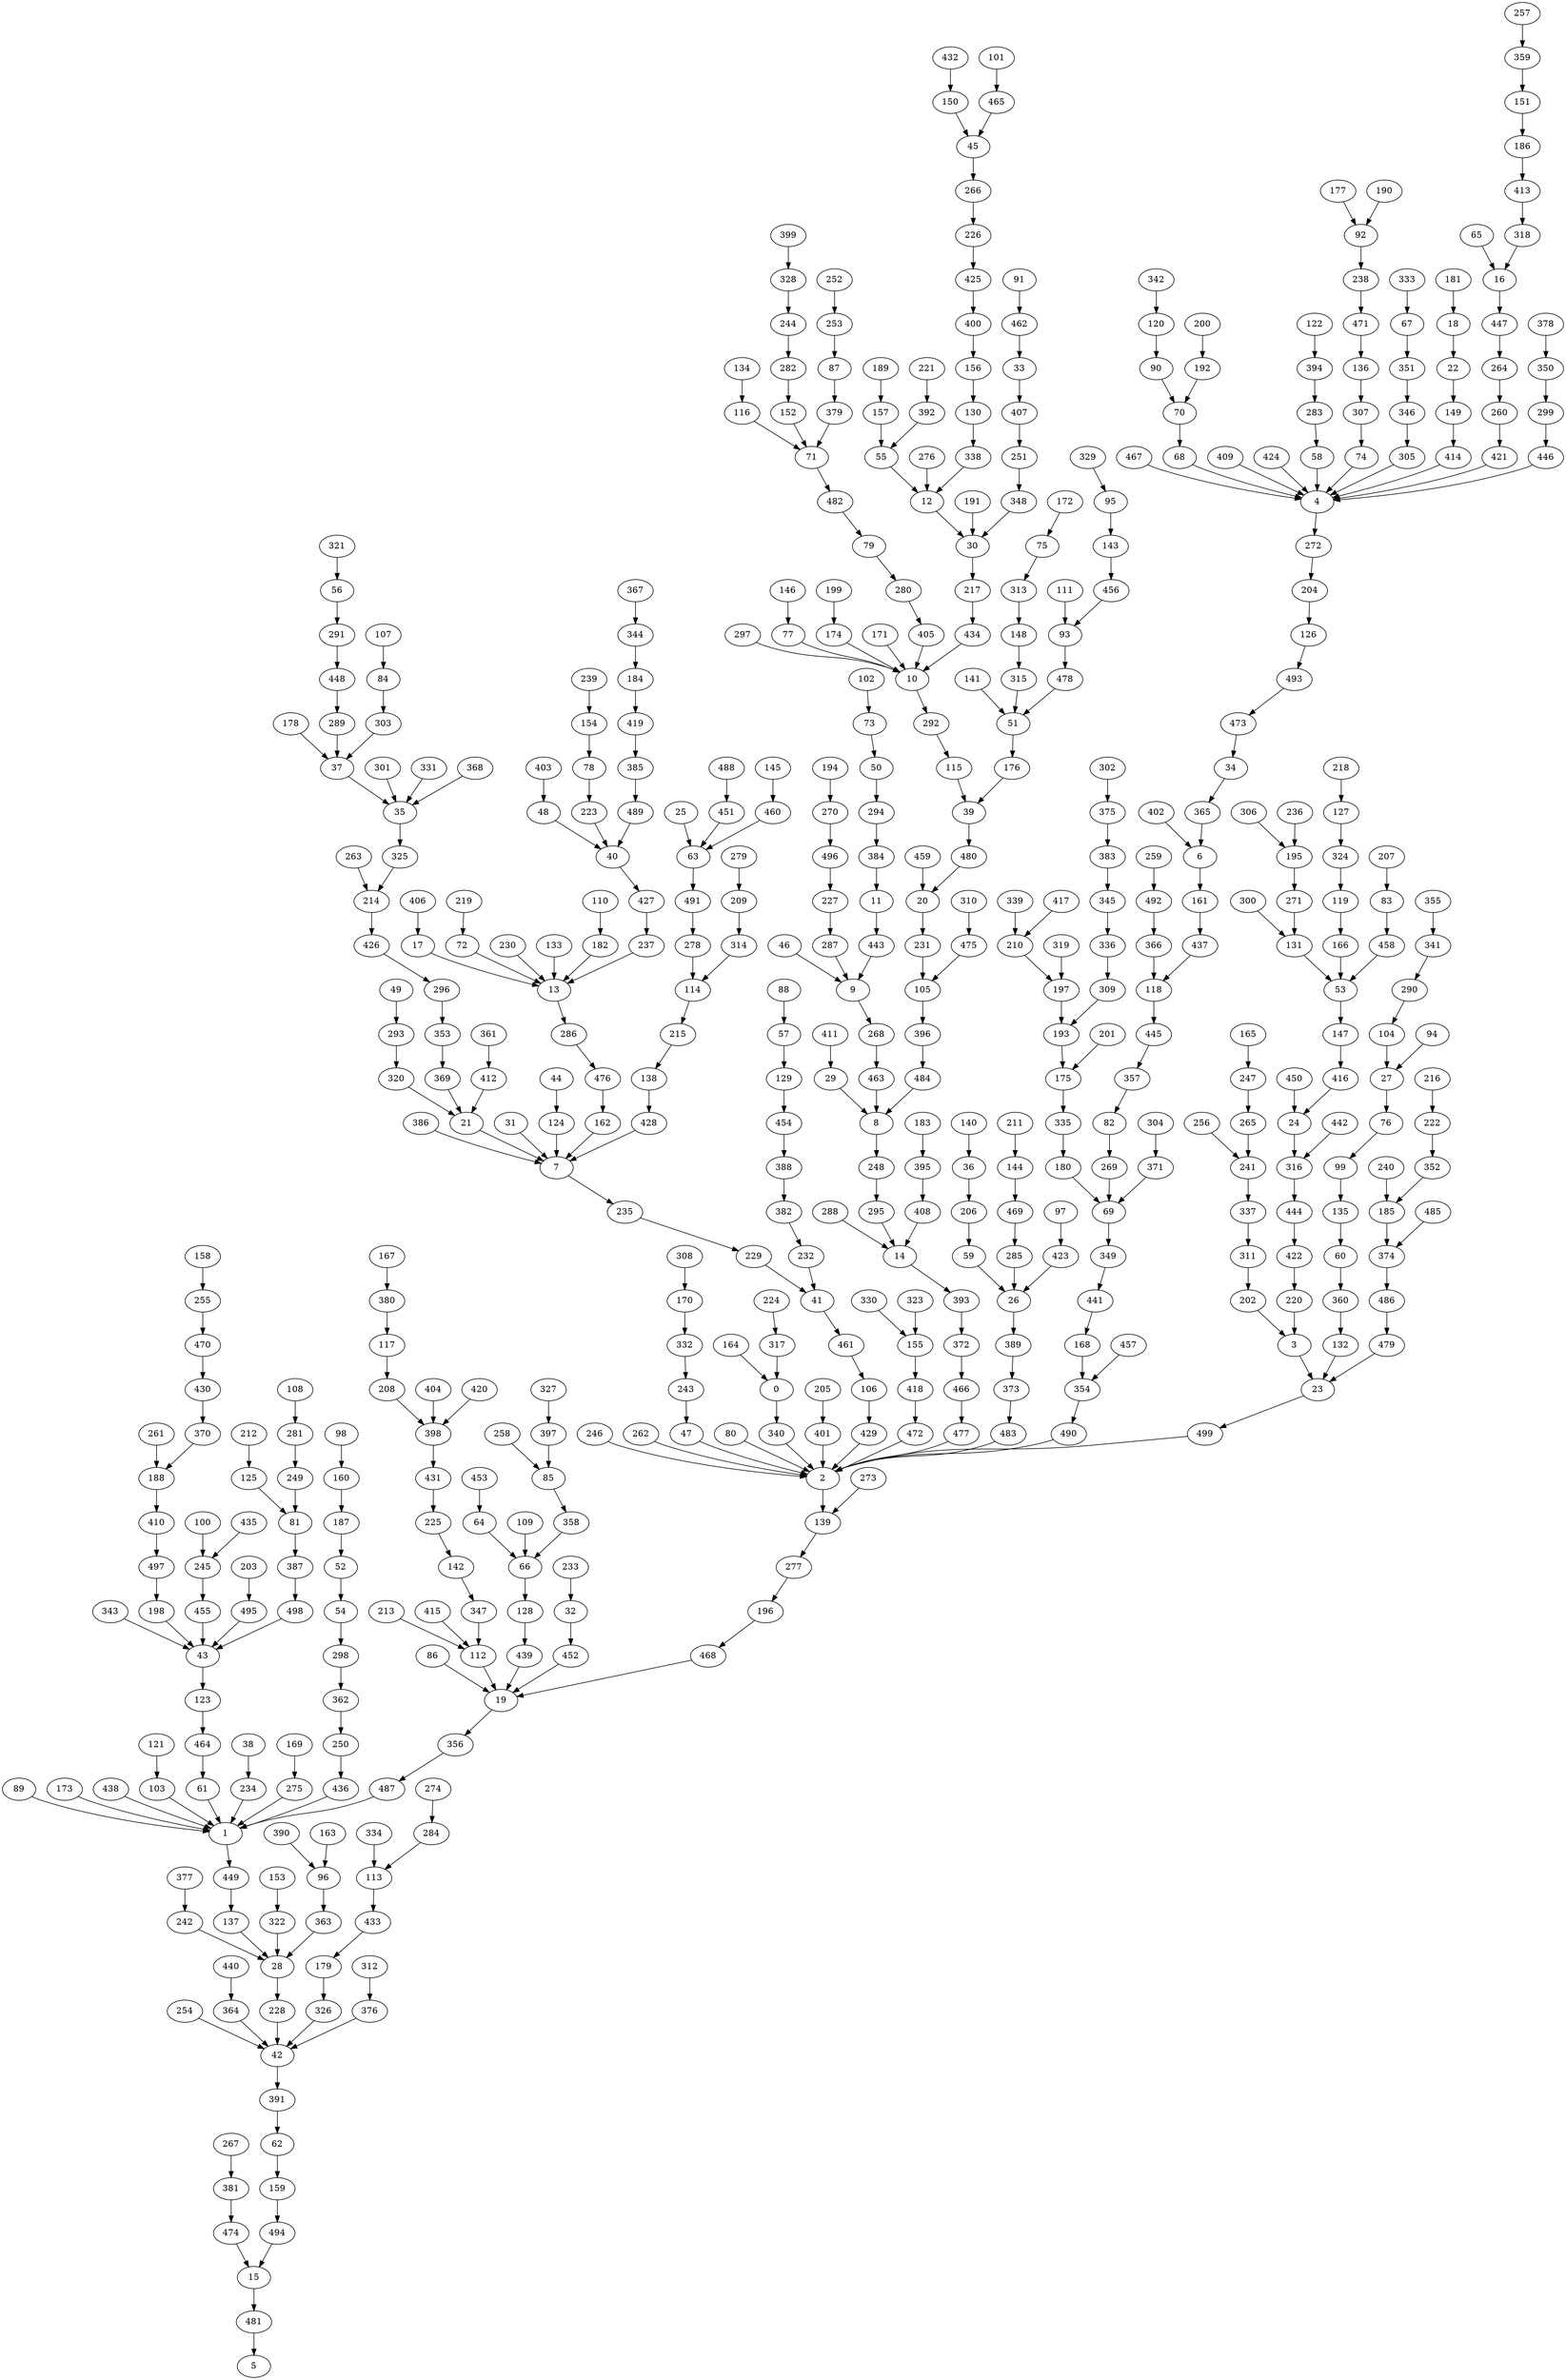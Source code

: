 digraph Dorogovtsev_Mendes_nodes_500_DFS_I_5 {
5;
1;
2;
15;
26;
38;
89;
97;
173;
205;
246;
267;
438;
481;
28;
42;
43;
52;
62;
96;
103;
113;
121;
158;
159;
242;
254;
274;
343;
364;
377;
381;
390;
440;
474;
494;
312;
391;
153;
179;
228;
326;
376;
334;
433;
284;
137;
163;
322;
363;
169;
449;
0;
3;
4;
7;
8;
10;
13;
17;
18;
19;
24;
25;
29;
32;
40;
44;
48;
53;
54;
61;
64;
71;
72;
78;
83;
86;
98;
112;
116;
117;
131;
134;
154;
155;
167;
181;
184;
195;
213;
219;
230;
234;
239;
250;
262;
275;
300;
306;
330;
356;
386;
403;
406;
411;
415;
436;
450;
453;
467;
487;
47;
66;
80;
85;
109;
128;
139;
170;
196;
233;
273;
327;
439;
452;
468;
277;
6;
9;
11;
14;
16;
21;
23;
27;
31;
35;
36;
41;
49;
57;
68;
69;
70;
88;
90;
104;
106;
120;
140;
144;
151;
164;
165;
168;
175;
183;
185;
192;
193;
197;
200;
201;
210;
224;
288;
290;
302;
304;
319;
323;
339;
340;
341;
342;
354;
355;
361;
372;
373;
401;
409;
417;
418;
424;
429;
457;
466;
472;
477;
483;
490;
499;
60;
94;
132;
216;
240;
374;
479;
485;
486;
222;
352;
360;
76;
99;
135;
202;
220;
316;
422;
442;
444;
119;
127;
147;
218;
416;
166;
207;
458;
324;
236;
271;
241;
256;
311;
337;
247;
265;
349;
441;
82;
180;
269;
371;
118;
259;
357;
445;
161;
366;
402;
437;
34;
58;
67;
74;
92;
122;
177;
190;
365;
126;
299;
350;
378;
473;
493;
204;
272;
22;
65;
149;
260;
305;
414;
421;
446;
264;
447;
186;
257;
318;
413;
359;
333;
346;
351;
136;
307;
238;
471;
283;
394;
492;
335;
309;
336;
345;
375;
383;
389;
59;
211;
285;
423;
469;
206;
393;
248;
295;
395;
408;
12;
20;
45;
46;
105;
150;
194;
268;
297;
310;
396;
432;
459;
463;
484;
231;
475;
39;
51;
75;
77;
93;
95;
141;
146;
174;
199;
480;
115;
176;
111;
148;
172;
315;
478;
143;
329;
456;
313;
171;
292;
30;
33;
55;
79;
157;
189;
191;
217;
221;
276;
280;
405;
434;
91;
251;
348;
407;
462;
101;
130;
338;
156;
226;
400;
425;
266;
465;
392;
87;
152;
244;
328;
399;
482;
252;
379;
253;
282;
50;
73;
102;
227;
287;
443;
294;
384;
270;
496;
461;
129;
229;
232;
382;
388;
454;
235;
63;
110;
114;
124;
133;
138;
162;
209;
279;
428;
215;
145;
278;
314;
451;
488;
491;
460;
286;
476;
182;
237;
427;
223;
344;
367;
385;
489;
419;
37;
56;
84;
107;
178;
214;
263;
293;
296;
301;
320;
331;
353;
368;
369;
412;
426;
325;
289;
303;
291;
321;
448;
317;
243;
308;
332;
258;
358;
397;
142;
347;
208;
225;
398;
404;
420;
431;
380;
298;
362;
160;
187;
81;
100;
123;
203;
464;
108;
125;
188;
198;
212;
245;
387;
435;
455;
495;
498;
249;
281;
261;
410;
497;
255;
370;
430;
470;
0 -> 340;
1 -> 449;
2 -> 139;
3 -> 23;
4 -> 272;
6 -> 161;
7 -> 235;
8 -> 248;
9 -> 268;
10 -> 292;
11 -> 443;
12 -> 30;
13 -> 286;
14 -> 393;
15 -> 481;
16 -> 447;
17 -> 13;
18 -> 22;
19 -> 356;
20 -> 231;
21 -> 7;
22 -> 149;
23 -> 499;
24 -> 316;
25 -> 63;
26 -> 389;
27 -> 76;
28 -> 228;
29 -> 8;
30 -> 217;
31 -> 7;
32 -> 452;
33 -> 407;
34 -> 365;
35 -> 325;
36 -> 206;
37 -> 35;
38 -> 234;
39 -> 480;
40 -> 427;
41 -> 461;
42 -> 391;
43 -> 123;
44 -> 124;
45 -> 266;
46 -> 9;
47 -> 2;
48 -> 40;
49 -> 293;
50 -> 294;
51 -> 176;
52 -> 54;
53 -> 147;
54 -> 298;
55 -> 12;
56 -> 291;
57 -> 129;
58 -> 4;
59 -> 26;
60 -> 360;
61 -> 1;
62 -> 159;
63 -> 491;
64 -> 66;
65 -> 16;
66 -> 128;
67 -> 351;
68 -> 4;
69 -> 349;
70 -> 68;
71 -> 482;
72 -> 13;
73 -> 50;
74 -> 4;
75 -> 313;
76 -> 99;
77 -> 10;
78 -> 223;
79 -> 280;
80 -> 2;
81 -> 387;
82 -> 269;
83 -> 458;
84 -> 303;
85 -> 358;
86 -> 19;
87 -> 379;
88 -> 57;
89 -> 1;
90 -> 70;
91 -> 462;
92 -> 238;
93 -> 478;
94 -> 27;
95 -> 143;
96 -> 363;
97 -> 423;
98 -> 160;
99 -> 135;
100 -> 245;
101 -> 465;
102 -> 73;
103 -> 1;
104 -> 27;
105 -> 396;
106 -> 429;
107 -> 84;
108 -> 281;
109 -> 66;
110 -> 182;
111 -> 93;
112 -> 19;
113 -> 433;
114 -> 215;
115 -> 39;
116 -> 71;
117 -> 208;
118 -> 445;
119 -> 166;
120 -> 90;
121 -> 103;
122 -> 394;
123 -> 464;
124 -> 7;
125 -> 81;
126 -> 493;
127 -> 324;
128 -> 439;
129 -> 454;
130 -> 338;
131 -> 53;
132 -> 23;
133 -> 13;
134 -> 116;
135 -> 60;
136 -> 307;
137 -> 28;
138 -> 428;
139 -> 277;
140 -> 36;
141 -> 51;
142 -> 347;
143 -> 456;
144 -> 469;
145 -> 460;
146 -> 77;
147 -> 416;
148 -> 315;
149 -> 414;
150 -> 45;
151 -> 186;
152 -> 71;
153 -> 322;
154 -> 78;
155 -> 418;
156 -> 130;
157 -> 55;
158 -> 255;
159 -> 494;
160 -> 187;
161 -> 437;
162 -> 7;
163 -> 96;
164 -> 0;
165 -> 247;
166 -> 53;
167 -> 380;
168 -> 354;
169 -> 275;
170 -> 332;
171 -> 10;
172 -> 75;
173 -> 1;
174 -> 10;
175 -> 335;
176 -> 39;
177 -> 92;
178 -> 37;
179 -> 326;
180 -> 69;
181 -> 18;
182 -> 13;
183 -> 395;
184 -> 419;
185 -> 374;
186 -> 413;
187 -> 52;
188 -> 410;
189 -> 157;
190 -> 92;
191 -> 30;
192 -> 70;
193 -> 175;
194 -> 270;
195 -> 271;
196 -> 468;
197 -> 193;
198 -> 43;
199 -> 174;
200 -> 192;
201 -> 175;
202 -> 3;
203 -> 495;
204 -> 126;
205 -> 401;
206 -> 59;
207 -> 83;
208 -> 398;
209 -> 314;
210 -> 197;
211 -> 144;
212 -> 125;
213 -> 112;
214 -> 426;
215 -> 138;
216 -> 222;
217 -> 434;
218 -> 127;
219 -> 72;
220 -> 3;
221 -> 392;
222 -> 352;
223 -> 40;
224 -> 317;
225 -> 142;
226 -> 425;
227 -> 287;
228 -> 42;
229 -> 41;
230 -> 13;
231 -> 105;
232 -> 41;
233 -> 32;
234 -> 1;
235 -> 229;
236 -> 195;
237 -> 13;
238 -> 471;
239 -> 154;
240 -> 185;
241 -> 337;
242 -> 28;
243 -> 47;
244 -> 282;
245 -> 455;
246 -> 2;
247 -> 265;
248 -> 295;
249 -> 81;
250 -> 436;
251 -> 348;
252 -> 253;
253 -> 87;
254 -> 42;
255 -> 470;
256 -> 241;
257 -> 359;
258 -> 85;
259 -> 492;
260 -> 421;
261 -> 188;
262 -> 2;
263 -> 214;
264 -> 260;
265 -> 241;
266 -> 226;
267 -> 381;
268 -> 463;
269 -> 69;
270 -> 496;
271 -> 131;
272 -> 204;
273 -> 139;
274 -> 284;
275 -> 1;
276 -> 12;
277 -> 196;
278 -> 114;
279 -> 209;
280 -> 405;
281 -> 249;
282 -> 152;
283 -> 58;
284 -> 113;
285 -> 26;
286 -> 476;
287 -> 9;
288 -> 14;
289 -> 37;
290 -> 104;
291 -> 448;
292 -> 115;
293 -> 320;
294 -> 384;
295 -> 14;
296 -> 353;
297 -> 10;
298 -> 362;
299 -> 446;
300 -> 131;
301 -> 35;
302 -> 375;
303 -> 37;
304 -> 371;
305 -> 4;
306 -> 195;
307 -> 74;
308 -> 170;
309 -> 193;
310 -> 475;
311 -> 202;
312 -> 376;
313 -> 148;
314 -> 114;
315 -> 51;
316 -> 444;
317 -> 0;
318 -> 16;
319 -> 197;
320 -> 21;
321 -> 56;
322 -> 28;
323 -> 155;
324 -> 119;
325 -> 214;
326 -> 42;
327 -> 397;
328 -> 244;
329 -> 95;
330 -> 155;
331 -> 35;
332 -> 243;
333 -> 67;
334 -> 113;
335 -> 180;
336 -> 309;
337 -> 311;
338 -> 12;
339 -> 210;
340 -> 2;
341 -> 290;
342 -> 120;
343 -> 43;
344 -> 184;
345 -> 336;
346 -> 305;
347 -> 112;
348 -> 30;
349 -> 441;
350 -> 299;
351 -> 346;
352 -> 185;
353 -> 369;
354 -> 490;
355 -> 341;
356 -> 487;
357 -> 82;
358 -> 66;
359 -> 151;
360 -> 132;
361 -> 412;
362 -> 250;
363 -> 28;
364 -> 42;
365 -> 6;
366 -> 118;
367 -> 344;
368 -> 35;
369 -> 21;
370 -> 188;
371 -> 69;
372 -> 466;
373 -> 483;
374 -> 486;
375 -> 383;
376 -> 42;
377 -> 242;
378 -> 350;
379 -> 71;
380 -> 117;
381 -> 474;
382 -> 232;
383 -> 345;
384 -> 11;
385 -> 489;
386 -> 7;
387 -> 498;
388 -> 382;
389 -> 373;
390 -> 96;
391 -> 62;
392 -> 55;
393 -> 372;
394 -> 283;
395 -> 408;
396 -> 484;
397 -> 85;
398 -> 431;
399 -> 328;
400 -> 156;
401 -> 2;
402 -> 6;
403 -> 48;
404 -> 398;
405 -> 10;
406 -> 17;
407 -> 251;
408 -> 14;
409 -> 4;
410 -> 497;
411 -> 29;
412 -> 21;
413 -> 318;
414 -> 4;
415 -> 112;
416 -> 24;
417 -> 210;
418 -> 472;
419 -> 385;
420 -> 398;
421 -> 4;
422 -> 220;
423 -> 26;
424 -> 4;
425 -> 400;
426 -> 296;
427 -> 237;
428 -> 7;
429 -> 2;
430 -> 370;
431 -> 225;
432 -> 150;
433 -> 179;
434 -> 10;
435 -> 245;
436 -> 1;
437 -> 118;
438 -> 1;
439 -> 19;
440 -> 364;
441 -> 168;
442 -> 316;
443 -> 9;
444 -> 422;
445 -> 357;
446 -> 4;
447 -> 264;
448 -> 289;
449 -> 137;
450 -> 24;
451 -> 63;
452 -> 19;
453 -> 64;
454 -> 388;
455 -> 43;
456 -> 93;
457 -> 354;
458 -> 53;
459 -> 20;
460 -> 63;
461 -> 106;
462 -> 33;
463 -> 8;
464 -> 61;
465 -> 45;
466 -> 477;
467 -> 4;
468 -> 19;
469 -> 285;
470 -> 430;
471 -> 136;
472 -> 2;
473 -> 34;
474 -> 15;
475 -> 105;
476 -> 162;
477 -> 2;
478 -> 51;
479 -> 23;
480 -> 20;
481 -> 5;
482 -> 79;
483 -> 2;
484 -> 8;
485 -> 374;
486 -> 479;
487 -> 1;
488 -> 451;
489 -> 40;
490 -> 2;
491 -> 278;
492 -> 366;
493 -> 473;
494 -> 15;
495 -> 43;
496 -> 227;
497 -> 198;
498 -> 43;
499 -> 2;
}